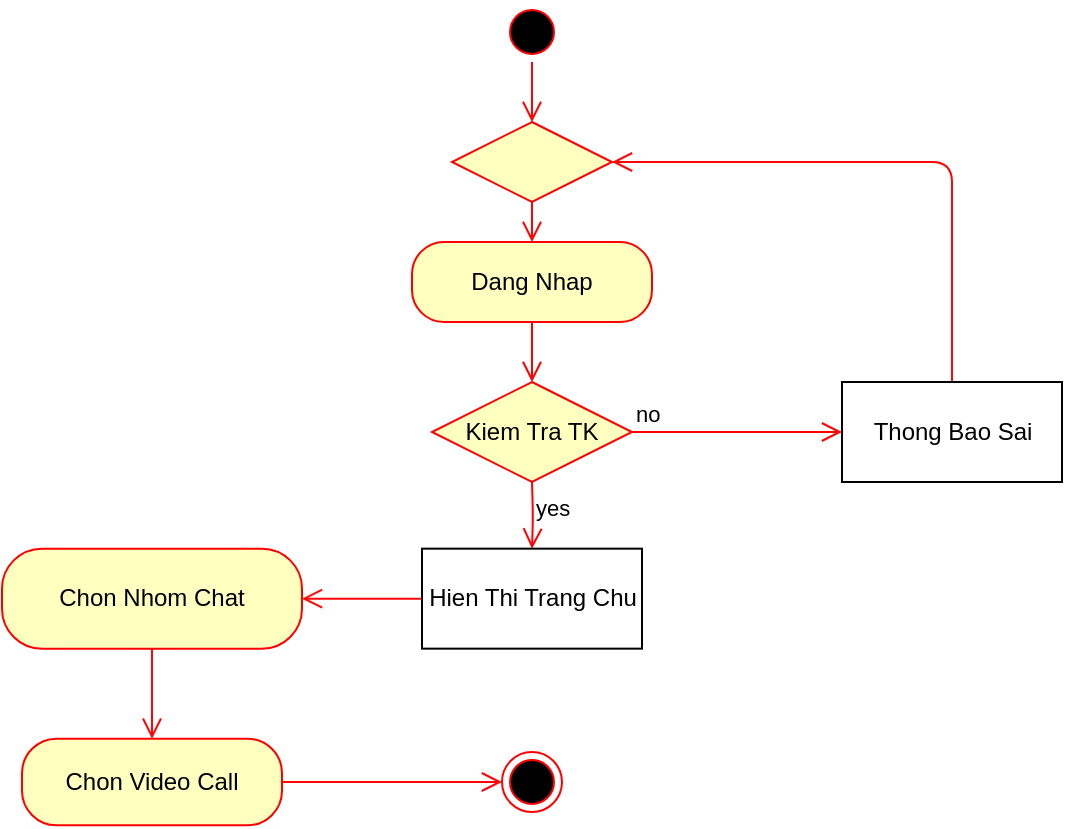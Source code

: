 <mxfile version="12.6.6" type="google"><diagram name="Page-1" id="e7e014a7-5840-1c2e-5031-d8a46d1fe8dd"><mxGraphModel dx="868" dy="439" grid="1" gridSize="10" guides="1" tooltips="1" connect="1" arrows="1" fold="1" page="1" pageScale="1" pageWidth="1169" pageHeight="826" background="#ffffff" math="0" shadow="0"><root><mxCell id="0"/><mxCell id="1" parent="0"/><mxCell id="dxVi7Woy6X1J-JRMaAy5-41" style="edgeStyle=orthogonalEdgeStyle;rounded=1;orthogonalLoop=1;jettySize=auto;html=1;exitX=0.5;exitY=1;exitDx=0;exitDy=0;entryX=0.5;entryY=0;entryDx=0;entryDy=0;endArrow=open;endFill=0;endSize=8;strokeColor=#FF0505;" edge="1" parent="1" source="dxVi7Woy6X1J-JRMaAy5-42" target="dxVi7Woy6X1J-JRMaAy5-50"><mxGeometry relative="1" as="geometry"/></mxCell><mxCell id="dxVi7Woy6X1J-JRMaAy5-42" value="" style="ellipse;html=1;shape=startState;fillColor=#000000;strokeColor=#ff0000;" vertex="1" parent="1"><mxGeometry x="420" y="40" width="30" height="30" as="geometry"/></mxCell><mxCell id="dxVi7Woy6X1J-JRMaAy5-43" value="&lt;div&gt;Dang Nhap&lt;br&gt;&lt;/div&gt;" style="rounded=1;whiteSpace=wrap;html=1;arcSize=40;fontColor=#000000;fillColor=#ffffc0;strokeColor=#ff0000;" vertex="1" parent="1"><mxGeometry x="375" y="160" width="120" height="40" as="geometry"/></mxCell><mxCell id="dxVi7Woy6X1J-JRMaAy5-44" value="" style="edgeStyle=orthogonalEdgeStyle;html=1;verticalAlign=bottom;endArrow=open;endSize=8;strokeColor=#ff0000;entryX=0.5;entryY=0;entryDx=0;entryDy=0;" edge="1" parent="1" source="dxVi7Woy6X1J-JRMaAy5-43" target="dxVi7Woy6X1J-JRMaAy5-45"><mxGeometry relative="1" as="geometry"><mxPoint x="435" y="220" as="targetPoint"/></mxGeometry></mxCell><mxCell id="dxVi7Woy6X1J-JRMaAy5-45" value="Kiem Tra TK" style="rhombus;whiteSpace=wrap;html=1;fillColor=#ffffc0;strokeColor=#ff0000;" vertex="1" parent="1"><mxGeometry x="385" y="230" width="100" height="50" as="geometry"/></mxCell><mxCell id="dxVi7Woy6X1J-JRMaAy5-46" value="no" style="edgeStyle=orthogonalEdgeStyle;html=1;align=left;verticalAlign=bottom;endArrow=open;endSize=8;strokeColor=#ff0000;entryX=0;entryY=0.5;entryDx=0;entryDy=0;" edge="1" parent="1" source="dxVi7Woy6X1J-JRMaAy5-45" target="dxVi7Woy6X1J-JRMaAy5-48"><mxGeometry x="-1" relative="1" as="geometry"><mxPoint x="580" y="260" as="targetPoint"/><Array as="points"><mxPoint x="570" y="255"/><mxPoint x="570" y="255"/></Array></mxGeometry></mxCell><mxCell id="dxVi7Woy6X1J-JRMaAy5-47" style="edgeStyle=orthogonalEdgeStyle;rounded=1;orthogonalLoop=1;jettySize=auto;html=1;exitX=0.5;exitY=0;exitDx=0;exitDy=0;entryX=1;entryY=0.5;entryDx=0;entryDy=0;endArrow=open;endFill=0;endSize=8;strokeColor=#FF0505;" edge="1" parent="1" source="dxVi7Woy6X1J-JRMaAy5-48" target="dxVi7Woy6X1J-JRMaAy5-50"><mxGeometry relative="1" as="geometry"/></mxCell><mxCell id="dxVi7Woy6X1J-JRMaAy5-48" value="Thong Bao Sai" style="html=1;" vertex="1" parent="1"><mxGeometry x="590" y="230" width="110" height="50" as="geometry"/></mxCell><mxCell id="dxVi7Woy6X1J-JRMaAy5-49" style="edgeStyle=orthogonalEdgeStyle;rounded=1;orthogonalLoop=1;jettySize=auto;html=1;exitX=0.5;exitY=1;exitDx=0;exitDy=0;entryX=0.5;entryY=0;entryDx=0;entryDy=0;endArrow=open;endFill=0;endSize=8;strokeColor=#FF0505;" edge="1" parent="1" source="dxVi7Woy6X1J-JRMaAy5-50" target="dxVi7Woy6X1J-JRMaAy5-43"><mxGeometry relative="1" as="geometry"/></mxCell><mxCell id="dxVi7Woy6X1J-JRMaAy5-50" value="" style="rhombus;whiteSpace=wrap;html=1;fillColor=#ffffc0;strokeColor=#ff0000;" vertex="1" parent="1"><mxGeometry x="395" y="100" width="80" height="40" as="geometry"/></mxCell><mxCell id="dxVi7Woy6X1J-JRMaAy5-51" value="yes" style="edgeStyle=orthogonalEdgeStyle;html=1;align=left;verticalAlign=top;endArrow=open;endSize=8;strokeColor=#ff0000;entryX=0.5;entryY=0;entryDx=0;entryDy=0;" edge="1" parent="1" target="dxVi7Woy6X1J-JRMaAy5-58"><mxGeometry x="-1" relative="1" as="geometry"><mxPoint x="435" y="320" as="targetPoint"/><Array as="points"/><mxPoint x="435" y="280" as="sourcePoint"/></mxGeometry></mxCell><mxCell id="dxVi7Woy6X1J-JRMaAy5-52" style="edgeStyle=orthogonalEdgeStyle;rounded=0;orthogonalLoop=1;jettySize=auto;html=1;exitX=0.5;exitY=1;exitDx=0;exitDy=0;entryX=0.5;entryY=0;entryDx=0;entryDy=0;endArrow=open;endFill=0;endSize=8;strokeColor=#FF0505;" edge="1" parent="1" source="dxVi7Woy6X1J-JRMaAy5-53" target="dxVi7Woy6X1J-JRMaAy5-55"><mxGeometry relative="1" as="geometry"/></mxCell><mxCell id="dxVi7Woy6X1J-JRMaAy5-53" value="Chon Nhom Chat" style="rounded=1;whiteSpace=wrap;html=1;arcSize=40;fontColor=#000000;fillColor=#ffffc0;strokeColor=#ff0000;" vertex="1" parent="1"><mxGeometry x="170" y="313.33" width="150" height="50" as="geometry"/></mxCell><mxCell id="dxVi7Woy6X1J-JRMaAy5-54" style="edgeStyle=orthogonalEdgeStyle;rounded=0;orthogonalLoop=1;jettySize=auto;html=1;exitX=1;exitY=0.5;exitDx=0;exitDy=0;entryX=0;entryY=0.5;entryDx=0;entryDy=0;endArrow=open;endFill=0;endSize=8;strokeColor=#FF0505;" edge="1" parent="1" source="dxVi7Woy6X1J-JRMaAy5-55" target="dxVi7Woy6X1J-JRMaAy5-56"><mxGeometry relative="1" as="geometry"/></mxCell><mxCell id="dxVi7Woy6X1J-JRMaAy5-55" value="Chon Video Call" style="rounded=1;whiteSpace=wrap;html=1;arcSize=40;fontColor=#000000;fillColor=#ffffc0;strokeColor=#ff0000;" vertex="1" parent="1"><mxGeometry x="180" y="408.34" width="130" height="43.33" as="geometry"/></mxCell><mxCell id="dxVi7Woy6X1J-JRMaAy5-56" value="" style="ellipse;html=1;shape=endState;fillColor=#000000;strokeColor=#ff0000;" vertex="1" parent="1"><mxGeometry x="420" y="415" width="30" height="30" as="geometry"/></mxCell><mxCell id="dxVi7Woy6X1J-JRMaAy5-57" style="edgeStyle=orthogonalEdgeStyle;rounded=0;orthogonalLoop=1;jettySize=auto;html=1;exitX=0;exitY=0.5;exitDx=0;exitDy=0;entryX=1;entryY=0.5;entryDx=0;entryDy=0;endArrow=open;endFill=0;endSize=8;strokeColor=#FF0505;" edge="1" parent="1" source="dxVi7Woy6X1J-JRMaAy5-58" target="dxVi7Woy6X1J-JRMaAy5-53"><mxGeometry relative="1" as="geometry"/></mxCell><mxCell id="dxVi7Woy6X1J-JRMaAy5-58" value="Hien Thi Trang Chu" style="html=1;" vertex="1" parent="1"><mxGeometry x="380" y="313.33" width="110" height="50" as="geometry"/></mxCell></root></mxGraphModel></diagram></mxfile>